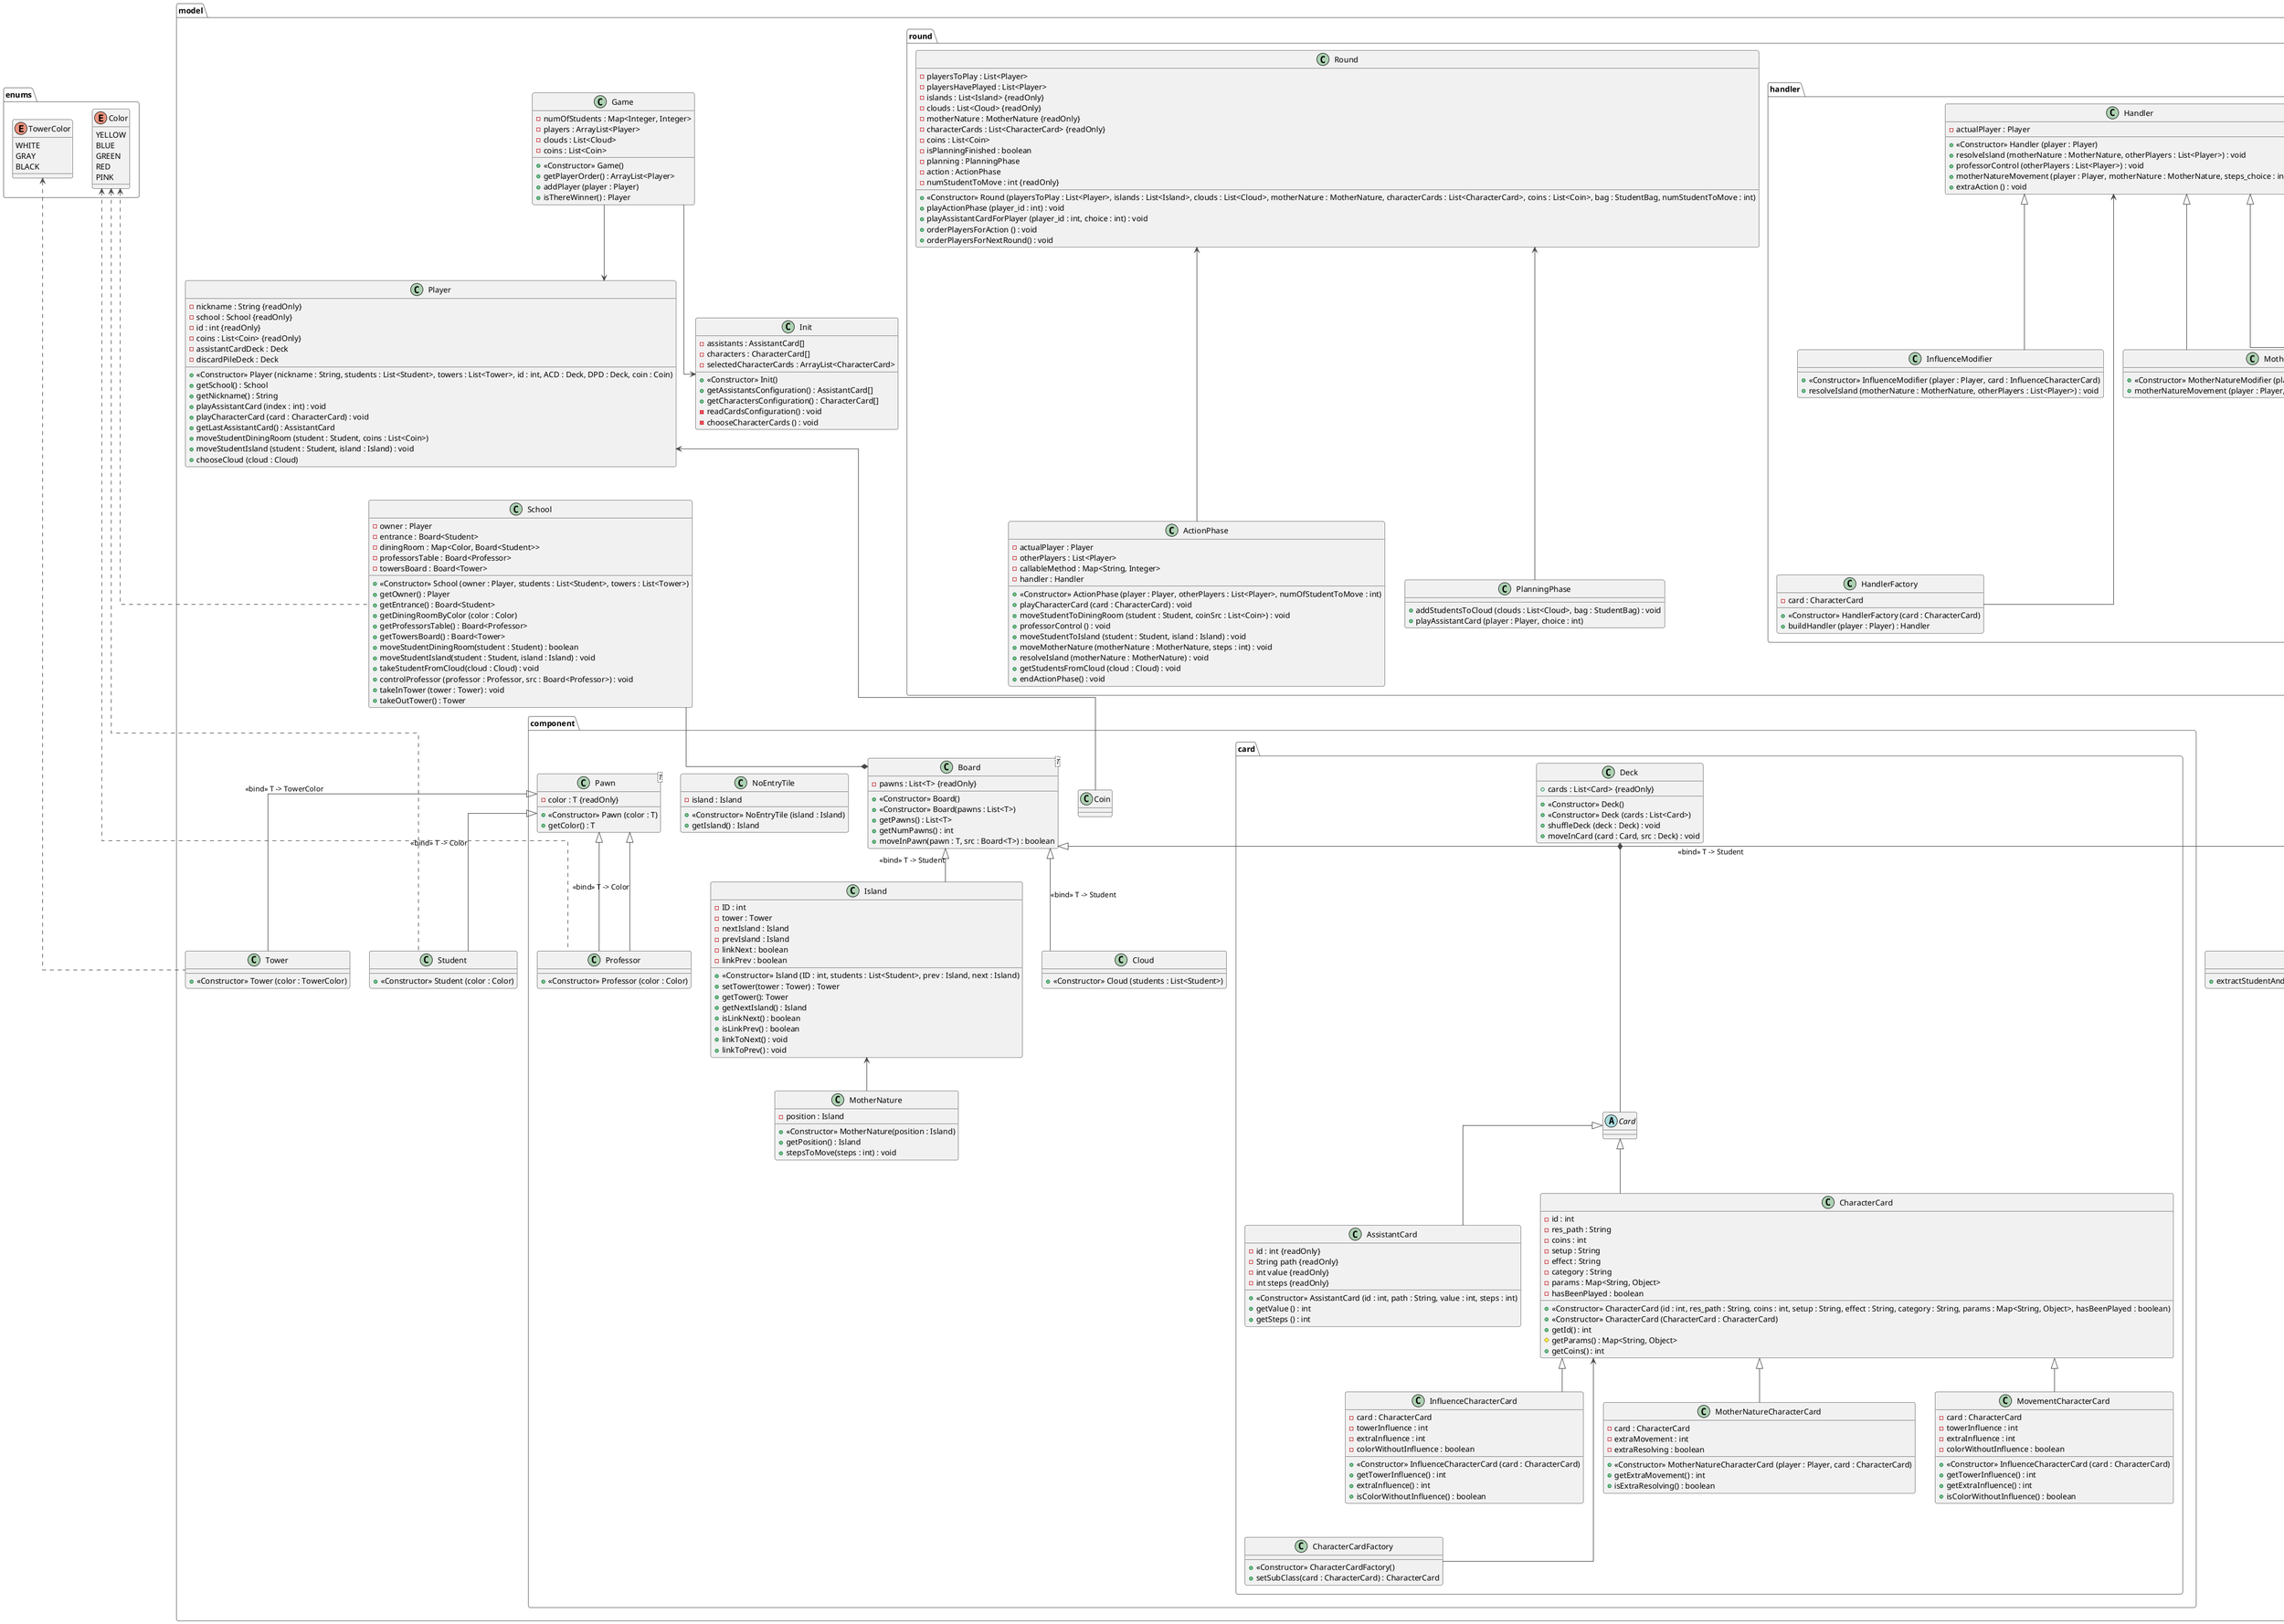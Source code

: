 @startuml initial_uml
!theme vibrant
skinparam Linetype polyline
skinparam Linetype ortho

package enums <<Folder>> {
        enum Color {
                YELLOW
                BLUE
                GREEN
                RED
                PINK
            }

            enum TowerColor {
                WHITE
                GRAY
                BLACK
            }
}

package model <<Folder>> {
    package component <<Folder>> {
        package card <<Folder>> {
            abstract class Card {

            }

            class AssistantCard {
                - id : int {readOnly}
                - String path {readOnly}
                - int value {readOnly}
                - int steps {readOnly}

                + <<Constructor>> AssistantCard (id : int, path : String, value : int, steps : int)
                + getValue () : int
                + getSteps () : int
            }

            class CharacterCard {
                - id : int
                - res_path : String
                - coins : int
                - setup : String
                - effect : String
                - category : String
                - params : Map<String, Object>
                - hasBeenPlayed : boolean

                + <<Constructor>> CharacterCard (id : int, res_path : String, coins : int, setup : String, effect : String, category : String, params : Map<String, Object>, hasBeenPlayed : boolean)
                + <<Constructor>> CharacterCard (CharacterCard : CharacterCard)
                + getId() : int
                # getParams() : Map<String, Object>
                + getCoins() : int
            }

            class CharacterCardFactory {
                + <<Constructor>> CharacterCardFactory()
                + setSubClass(card : CharacterCard) : CharacterCard
            }

            class Deck {
                + cards : List<Card> {readOnly}

                + <<Constructor>> Deck()
                + <<Constructor>> Deck (cards : List<Card>)
                + shuffleDeck (deck : Deck) : void
                + moveInCard (card : Card, src : Deck) : void
            }

            class InfluenceCharacterCard {
                - card : CharacterCard
                - towerInfluence : int
                - extraInfluence : int
                - colorWithoutInfluence : boolean

                + <<Constructor>> InfluenceCharacterCard (card : CharacterCard)
                + getTowerInfluence() : int
                + extraInfluence() : int
                + isColorWithoutInfluence() : boolean
            }

            class MotherNatureCharacterCard {
                - card : CharacterCard
                - extraMovement : int
                - extraResolving : boolean

                + <<Constructor>> MotherNatureCharacterCard (player : Player, card : CharacterCard)
                + getExtraMovement() : int
                + isExtraResolving() : boolean
            }

            class MovementCharacterCard {
                - card : CharacterCard
                - towerInfluence : int
                - extraInfluence : int
                - colorWithoutInfluence : boolean

                + <<Constructor>> InfluenceCharacterCard (card : CharacterCard)
                + getTowerInfluence() : int
                + getExtraInfluence() : int
                + isColorWithoutInfluence() : boolean
            }

            Card <|-- AssistantCard
            Card <|-- CharacterCard

            CharacterCard <|-- InfluenceCharacterCard
            CharacterCard <|-- MotherNatureCharacterCard
            CharacterCard <|-- MovementCharacterCard

            Deck *--- Card
        }

        class Board<T> {
            - pawns : List<T> {readOnly}

            + <<Constructor>> Board()
            + <<Constructor>> Board(pawns : List<T>)
            + getPawns() : List<T>
            + getNumPawns() : int
            + moveInPawn(pawn : T, src : Board<T>) : boolean
        }

        class Cloud {
            + <<Constructor>> Cloud (students : List<Student>)
        }

        Board <|-- Cloud : <<bind>> T -> Student

        class Coin {

        }

        class Island {
            - ID : int
            - tower : Tower
            - nextIsland : Island
            - prevIsland : Island
            - linkNext : boolean
            - linkPrev : boolean

            + <<Constructor>> Island (ID : int, students : List<Student>, prev : Island, next : Island)
            + setTower(tower : Tower) : Tower
            + getTower(): Tower
            + getNextIsland() : Island
            + isLinkNext() : boolean
            + isLinkPrev() : boolean
            + linkToNext() : void
            + linkToPrev() : void
        }

        Board <|-- Island : <<bind>> T -> Student

        class MotherNature {
            - position : Island

            + <<Constructor>> MotherNature(position : Island)
            + getPosition() : Island
            + stepsToMove(steps : int) : void
        }

        Island <-DOWN- MotherNature

        class NoEntryTile {
            - island : Island

            + <<Constructor>> NoEntryTile (island : Island)
            + getIsland() : Island
        }

        class Pawn<T> {
            - color : T {readOnly}

            + <<Constructor>> Pawn (color : T)
            + getColor() : T
        }

        class Professor {
            + <<Constructor>> Professor (color : Color)
        }
        Pawn <|-- Professor
        Color <... Professor
    }
        Pawn <|-- Professor : <<bind>> T -> Color

        class School {
            - owner : Player
            - entrance : Board<Student>
            - diningRoom : Map<Color, Board<Student>>
            - professorsTable : Board<Professor>
            - towersBoard : Board<Tower>

            + <<Constructor>> School (owner : Player, students : List<Student>, towers : List<Tower>)
            + getOwner() : Player
            + getEntrance() : Board<Student>
            + getDiningRoomByColor (color : Color)
            + getProfessorsTable() : Board<Professor>
            + getTowersBoard() : Board<Tower>
            + moveStudentDiningRoom(student : Student) : boolean
            + moveStudentIsland(student : Student, island : Island) : void
            + takeStudentFromCloud(cloud : Cloud) : void
            + controlProfessor (professor : Professor, src : Board<Professor>) : void
            + takeInTower (tower : Tower) : void
            + takeOutTower() : Tower
        }

        Color <... School
        Board *-UP- School

        class Student {
            + <<Constructor>> Student (color : Color)
        }

        Pawn <|-- Student : <<bind>> T -> Color
        Color <... Student

        class StudentBag {
            + extractStudentAndMove (destination : Board<Student>) : void
        }

        Board <|-- StudentBag : <<bind>> T -> Student

        class Tower {
            + <<Constructor>> Tower (color : TowerColor)
        }
        Pawn <|-- Tower : <<bind>> T -> TowerColor
        TowerColor <... Tower

   package round <<Folder>> {
        package handler <<Folder>> {
            class Handler {
                - actualPlayer : Player

                + <<Constructor>> Handler (player : Player)
                + resolveIsland (motherNature : MotherNature, otherPlayers : List<Player>) : void
                + professorControl (otherPlayers : List<Player>) : void
                + motherNatureMovement (player : Player, motherNature : MotherNature, steps_choice : int) : void
                + extraAction () : void
            }

            class HandlerFactory {
                - card : CharacterCard

                + <<Constructor>> HandlerFactory (card : CharacterCard)
                + buildHandler (player : Player) : Handler
            }

            class InfluenceModifier {
                + <<Constructor>> InfluenceModifier (player : Player, card : InfluenceCharacterCard)
                + resolveIsland (motherNature : MotherNature, otherPlayers : List<Player>) : void
            }

            Handler <|-- InfluenceModifier

            class MotherNatureModifier {
                + <<Constructor>> MotherNatureModifier (player : Player, card : MotherNatureCharacterCard)
                + motherNatureMovement (player : Player, motherNature : MotherNature, steps_choice : int)
            }

            Handler <|-- MotherNatureModifier

            class MovementModifier {
                + <<Constructor>> MovementModifier (player : Player, card : MovementCharacterCard)
                + professorControl (otherPlayers : List<Player>) : void
                + extraAction () : void
            }

            Handler <|-- MovementModifier
        }

        class ActionPhase {
            - actualPlayer : Player
            - otherPlayers : List<Player>
            - callableMethod : Map<String, Integer>
            - handler : Handler

            + <<Constructor>> ActionPhase (player : Player, otherPlayers : List<Player>, numOfStudentToMove : int)
            + playCharacterCard (card : CharacterCard) : void
            + moveStudentToDiningRoom (student : Student, coinSrc : List<Coin>) : void
            + professorControl () : void
            + moveStudentToIsland (student : Student, island : Island) : void
            + moveMotherNature (motherNature : MotherNature, steps : int) : void
            + resolveIsland (motherNature : MotherNature) : void
            + getStudentsFromCloud (cloud : Cloud) : void
            + endActionPhase() : void
        }

        class PlanningPhase {
            + addStudentsToCloud (clouds : List<Cloud>, bag : StudentBag) : void
            + playAssistantCard (player : Player, choice : int)
        }

        class Round {
            - playersToPlay : List<Player>
            - playersHavePlayed : List<Player>
            - islands : List<Island> {readOnly}
            - clouds : List<Cloud> {readOnly}
            - motherNature : MotherNature {readOnly}
            - characterCards : List<CharacterCard> {readOnly}
            - coins : List<Coin>
            - isPlanningFinished : boolean
            - planning : PlanningPhase
            - action : ActionPhase
            - numStudentToMove : int {readOnly}

            + <<Constructor>> Round (playersToPlay : List<Player>, islands : List<Island>, clouds : List<Cloud>, motherNature : MotherNature, characterCards : List<CharacterCard>, coins : List<Coin>, bag : StudentBag, numStudentToMove : int)
            + playActionPhase (player_id : int) : void
            + playAssistantCardForPlayer (player_id : int, choice : int) : void
            + orderPlayersForAction () : void
            + orderPlayersForNextRound() : void

        }
   }

   class Game {
        - numOfStudents : Map<Integer, Integer>
        - players : ArrayList<Player>
        - clouds : List<Cloud>
        - coins : List<Coin>

        + <<Constructor>> Game()
        + getPlayerOrder() : ArrayList<Player>
        + addPlayer (player : Player)
        + isThereWinner() : Player
   }

   class Init {
        - assistants : AssistantCard[]
        - characters : CharacterCard[]
        - selectedCharacterCards : ArrayList<CharacterCard>

        + <<Constructor>> Init()
        + getAssistantsConfiguration() : AssistantCard[]
        + getCharactersConfiguration() : CharacterCard[]
        - readCardsConfiguration() : void
        - chooseCharacterCards () : void
   }

   class Player {
        - nickname : String {readOnly}
        - school : School {readOnly}
        - id : int {readOnly}
        - coins : List<Coin> {readOnly}
        - assistantCardDeck : Deck
        - discardPileDeck : Deck

        + <<Constructor>> Player (nickname : String, students : List<Student>, towers : List<Tower>, id : int, ACD : Deck, DPD : Deck, coin : Coin)
        + getSchool() : School
        + getNickname() : String
        + playAssistantCard (index : int) : void
        + playCharacterCard (card : CharacterCard) : void
        + getLastAssistantCard() : AssistantCard
        + moveStudentDiningRoom (student : Student, coins : List<Coin>)
        + moveStudentIsland (student : Student, island : Island) : void
        + chooseCloud (cloud : Cloud)
   }
}

CharacterCard <--- CharacterCardFactory
Player <-UP- Game
Init <-UP- Game
Player <--- Coin
Round <--- ActionPhase
Round <--- PlanningPhase
Handler <--- HandlerFactory

@enduml